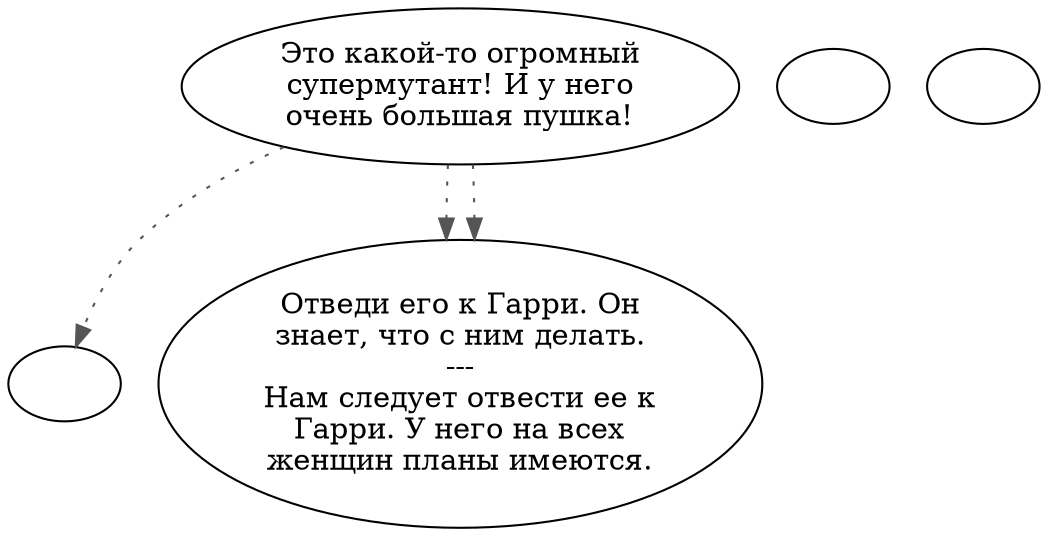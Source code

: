 digraph mutant2 {
  "start" [style=filled       fillcolor="#FFFFFF"       color="#000000"]
  "start" -> "timeforwhat" [style=dotted color="#555555"]
  "start" -> "do_dialogue" [style=dotted color="#555555"]
  "start" -> "do_dialogue" [style=dotted color="#555555"]
  "start" [label="Это какой-то огромный\nсупермутант! И у него\nочень большая пушка!"]
  "do_dialogue" [style=filled       fillcolor="#FFFFFF"       color="#000000"]
  "do_dialogue" [label="Отведи его к Гарри. Он\nзнает, что с ним делать.\n---\nНам следует отвести ее к\nГарри. У него на всех\nженщин планы имеются."]
  "timeforwhat" [style=filled       fillcolor="#FFFFFF"       color="#000000"]
  "timeforwhat" [label=""]
  "genericend" [style=filled       fillcolor="#FFFFFF"       color="#000000"]
  "genericend" [label=""]
  "genericcbt" [style=filled       fillcolor="#FFFFFF"       color="#000000"]
  "genericcbt" [label=""]
}